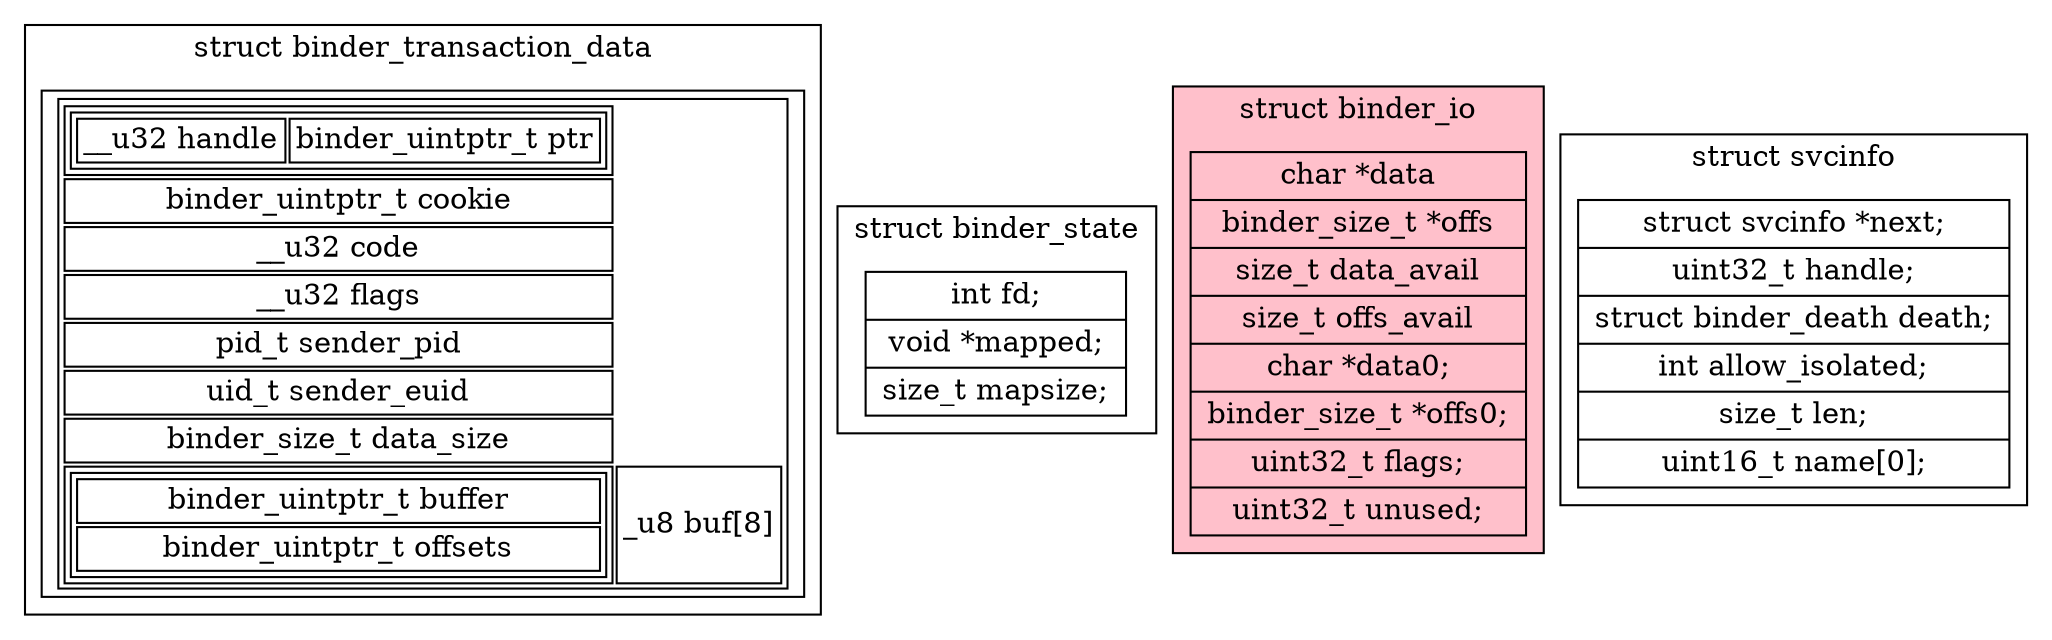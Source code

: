 digraph binder{
	node[shape=record];
	subgraph cluster_struct_binder_transaction_data{
		label="struct binder_transaction_data";
		"struct binder_transaction_data"[label=<
			<table>
				<tr>
					<td>
						<table>
							<tr>
								<td>__u32 handle</td>
								<td>binder_uintptr_t ptr</td>
							</tr>
						</table>
					</td>
				</tr>
				<tr>
					<td>binder_uintptr_t cookie</td>
				</tr>
				<tr>
					<td>__u32 code</td>
				</tr>
				<tr>
					<td>__u32 flags</td>
				</tr>
				<tr>
					<td>pid_t sender_pid</td>
				</tr>
				<tr>
					<td>uid_t sender_euid</td>
				</tr>
				<tr>
					<td>binder_size_t data_size</td>
				</tr>
				<tr>
					<td>
						<table>
							<tr>
								<td>binder_uintptr_t buffer</td>
							</tr>
							<tr>
								<td>binder_uintptr_t offsets</td>
							</tr>
						</table>
					</td>
					<td>_u8 buf[8]</td>
				</tr>
			</table>
		>];
	}

	subgraph cluster_struct_binder_state{
		label="struct binder_state";
		"struct binder_state"[label="{
		 int fd;
    	|void *mapped;
    	|size_t mapsize;
		}"];
	}

	subgraph cluster_struct_binder_io{
		label="struct binder_io";
		bgcolor="pink";
		"struct binder_io"[label="{
		char *data
    	|binder_size_t *offs
    	|size_t data_avail
    	|size_t offs_avail
    	|char *data0;
    	|binder_size_t *offs0;
    	|uint32_t flags;
    	|uint32_t unused;
	}"];
	}

	subgraph cluster_struct_svcinfo{
		label="struct svcinfo";
		"struct svcinfo"[label="{
		struct svcinfo *next;
    |uint32_t handle;
    |struct binder_death death;
    |int allow_isolated;
    |size_t len;
    |uint16_t name[0];
	}"];
	}

	


}


